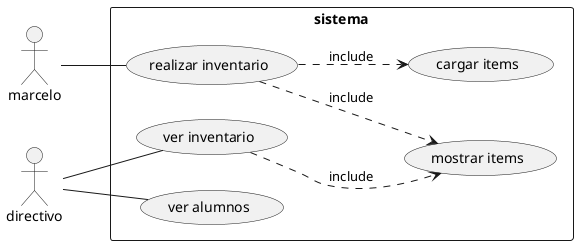 @startuml test
left to right direction
actor marcelo
actor directivo
rectangle sistema {
    marcelo -- (realizar inventario)
    (realizar inventario) ..> (mostrar items) : include
    (realizar inventario) ..> (cargar items) : include
    (ver inventario) ..> (mostrar items) : include
    directivo -- (ver inventario)
    directivo -- (ver alumnos)
}
@enduml